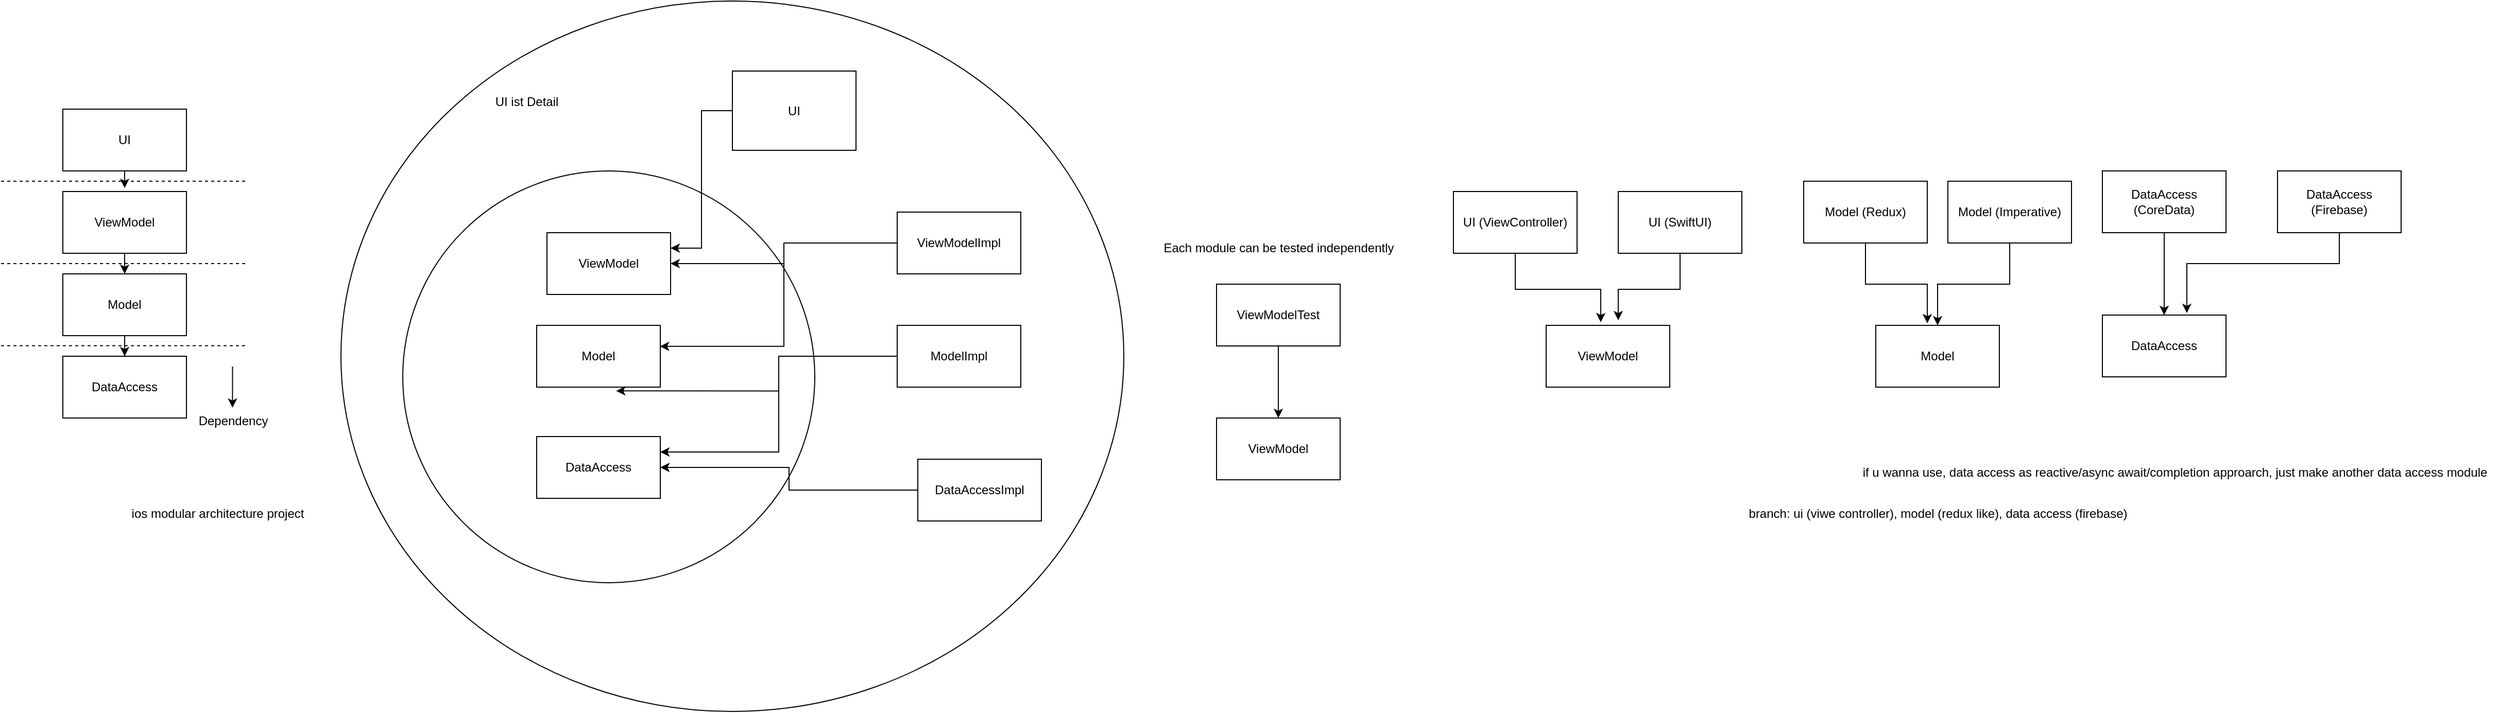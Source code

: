 <mxfile version="22.1.5" type="github">
  <diagram name="Page-1" id="ciXoBDTXdjDo0w0JCOVY">
    <mxGraphModel dx="1391" dy="1556" grid="1" gridSize="10" guides="1" tooltips="1" connect="1" arrows="1" fold="1" page="1" pageScale="1" pageWidth="850" pageHeight="1100" math="0" shadow="0">
      <root>
        <mxCell id="0" />
        <mxCell id="1" parent="0" />
        <mxCell id="FYpgdL6jyFwIBexk85u1-20" value="" style="ellipse;whiteSpace=wrap;html=1;" parent="1" vertex="1">
          <mxGeometry x="-40" y="-55" width="760" height="690" as="geometry" />
        </mxCell>
        <mxCell id="vHhtILDTzsJ_Ge8vEEF7-19" value="" style="ellipse;whiteSpace=wrap;html=1;" parent="1" vertex="1">
          <mxGeometry x="20" y="110" width="400" height="400" as="geometry" />
        </mxCell>
        <mxCell id="vHhtILDTzsJ_Ge8vEEF7-1" value="UI" style="rounded=0;whiteSpace=wrap;html=1;" parent="1" vertex="1">
          <mxGeometry x="-310" y="50" width="120" height="60" as="geometry" />
        </mxCell>
        <mxCell id="vHhtILDTzsJ_Ge8vEEF7-14" style="edgeStyle=orthogonalEdgeStyle;rounded=0;orthogonalLoop=1;jettySize=auto;html=1;entryX=0.5;entryY=0;entryDx=0;entryDy=0;" parent="1" source="vHhtILDTzsJ_Ge8vEEF7-2" target="vHhtILDTzsJ_Ge8vEEF7-3" edge="1">
          <mxGeometry relative="1" as="geometry" />
        </mxCell>
        <mxCell id="vHhtILDTzsJ_Ge8vEEF7-2" value="ViewModel" style="rounded=0;whiteSpace=wrap;html=1;" parent="1" vertex="1">
          <mxGeometry x="-310" y="130" width="120" height="60" as="geometry" />
        </mxCell>
        <mxCell id="vHhtILDTzsJ_Ge8vEEF7-13" style="edgeStyle=orthogonalEdgeStyle;rounded=0;orthogonalLoop=1;jettySize=auto;html=1;entryX=0.5;entryY=0;entryDx=0;entryDy=0;" parent="1" source="vHhtILDTzsJ_Ge8vEEF7-3" target="vHhtILDTzsJ_Ge8vEEF7-4" edge="1">
          <mxGeometry relative="1" as="geometry" />
        </mxCell>
        <mxCell id="vHhtILDTzsJ_Ge8vEEF7-3" value="Model" style="rounded=0;whiteSpace=wrap;html=1;" parent="1" vertex="1">
          <mxGeometry x="-310" y="210" width="120" height="60" as="geometry" />
        </mxCell>
        <mxCell id="vHhtILDTzsJ_Ge8vEEF7-4" value="DataAccess" style="rounded=0;whiteSpace=wrap;html=1;" parent="1" vertex="1">
          <mxGeometry x="-310" y="290" width="120" height="60" as="geometry" />
        </mxCell>
        <mxCell id="vHhtILDTzsJ_Ge8vEEF7-5" value="" style="endArrow=none;dashed=1;html=1;rounded=0;" parent="1" edge="1">
          <mxGeometry width="50" height="50" relative="1" as="geometry">
            <mxPoint x="-370" y="120" as="sourcePoint" />
            <mxPoint x="-130" y="120" as="targetPoint" />
          </mxGeometry>
        </mxCell>
        <mxCell id="vHhtILDTzsJ_Ge8vEEF7-6" value="" style="endArrow=none;dashed=1;html=1;rounded=0;" parent="1" edge="1">
          <mxGeometry width="50" height="50" relative="1" as="geometry">
            <mxPoint x="-370" y="200" as="sourcePoint" />
            <mxPoint x="-130" y="200" as="targetPoint" />
          </mxGeometry>
        </mxCell>
        <mxCell id="vHhtILDTzsJ_Ge8vEEF7-7" value="" style="endArrow=none;dashed=1;html=1;rounded=0;" parent="1" edge="1">
          <mxGeometry width="50" height="50" relative="1" as="geometry">
            <mxPoint x="-370" y="279.72" as="sourcePoint" />
            <mxPoint x="-130" y="279.72" as="targetPoint" />
          </mxGeometry>
        </mxCell>
        <mxCell id="vHhtILDTzsJ_Ge8vEEF7-10" style="edgeStyle=orthogonalEdgeStyle;rounded=0;orthogonalLoop=1;jettySize=auto;html=1;exitX=0.5;exitY=1;exitDx=0;exitDy=0;entryX=0.5;entryY=-0.057;entryDx=0;entryDy=0;entryPerimeter=0;" parent="1" source="vHhtILDTzsJ_Ge8vEEF7-1" target="vHhtILDTzsJ_Ge8vEEF7-2" edge="1">
          <mxGeometry relative="1" as="geometry" />
        </mxCell>
        <mxCell id="vHhtILDTzsJ_Ge8vEEF7-15" value="ViewModel" style="rounded=0;whiteSpace=wrap;html=1;" parent="1" vertex="1">
          <mxGeometry x="160" y="170" width="120" height="60" as="geometry" />
        </mxCell>
        <mxCell id="vHhtILDTzsJ_Ge8vEEF7-16" value="Model" style="rounded=0;whiteSpace=wrap;html=1;" parent="1" vertex="1">
          <mxGeometry x="150" y="260" width="120" height="60" as="geometry" />
        </mxCell>
        <mxCell id="vHhtILDTzsJ_Ge8vEEF7-17" value="DataAccess" style="rounded=0;whiteSpace=wrap;html=1;" parent="1" vertex="1">
          <mxGeometry x="150" y="368" width="120" height="60" as="geometry" />
        </mxCell>
        <mxCell id="vHhtILDTzsJ_Ge8vEEF7-18" value="UI ist Detail" style="text;html=1;align=center;verticalAlign=middle;resizable=0;points=[];autosize=1;strokeColor=none;fillColor=none;" parent="1" vertex="1">
          <mxGeometry x="100" y="28" width="80" height="30" as="geometry" />
        </mxCell>
        <mxCell id="vHhtILDTzsJ_Ge8vEEF7-21" style="edgeStyle=orthogonalEdgeStyle;rounded=0;orthogonalLoop=1;jettySize=auto;html=1;entryX=1;entryY=0.25;entryDx=0;entryDy=0;" parent="1" source="vHhtILDTzsJ_Ge8vEEF7-20" target="vHhtILDTzsJ_Ge8vEEF7-15" edge="1">
          <mxGeometry relative="1" as="geometry" />
        </mxCell>
        <mxCell id="vHhtILDTzsJ_Ge8vEEF7-20" value="UI" style="rounded=0;whiteSpace=wrap;html=1;" parent="1" vertex="1">
          <mxGeometry x="340" y="13" width="120" height="77" as="geometry" />
        </mxCell>
        <mxCell id="vHhtILDTzsJ_Ge8vEEF7-23" style="edgeStyle=orthogonalEdgeStyle;rounded=0;orthogonalLoop=1;jettySize=auto;html=1;" parent="1" source="vHhtILDTzsJ_Ge8vEEF7-22" target="vHhtILDTzsJ_Ge8vEEF7-15" edge="1">
          <mxGeometry relative="1" as="geometry" />
        </mxCell>
        <mxCell id="vHhtILDTzsJ_Ge8vEEF7-22" value="ViewModelImpl" style="rounded=0;whiteSpace=wrap;html=1;" parent="1" vertex="1">
          <mxGeometry x="500" y="150" width="120" height="60" as="geometry" />
        </mxCell>
        <mxCell id="vHhtILDTzsJ_Ge8vEEF7-24" style="edgeStyle=orthogonalEdgeStyle;rounded=0;orthogonalLoop=1;jettySize=auto;html=1;entryX=0.997;entryY=0.34;entryDx=0;entryDy=0;entryPerimeter=0;" parent="1" source="vHhtILDTzsJ_Ge8vEEF7-22" target="vHhtILDTzsJ_Ge8vEEF7-16" edge="1">
          <mxGeometry relative="1" as="geometry">
            <Array as="points">
              <mxPoint x="390" y="180" />
              <mxPoint x="390" y="280" />
            </Array>
          </mxGeometry>
        </mxCell>
        <mxCell id="vHhtILDTzsJ_Ge8vEEF7-27" style="edgeStyle=orthogonalEdgeStyle;rounded=0;orthogonalLoop=1;jettySize=auto;html=1;entryX=1;entryY=0.25;entryDx=0;entryDy=0;" parent="1" source="vHhtILDTzsJ_Ge8vEEF7-25" target="vHhtILDTzsJ_Ge8vEEF7-17" edge="1">
          <mxGeometry relative="1" as="geometry" />
        </mxCell>
        <mxCell id="vHhtILDTzsJ_Ge8vEEF7-25" value="ModelImpl" style="rounded=0;whiteSpace=wrap;html=1;" parent="1" vertex="1">
          <mxGeometry x="500" y="260" width="120" height="60" as="geometry" />
        </mxCell>
        <mxCell id="vHhtILDTzsJ_Ge8vEEF7-26" style="edgeStyle=orthogonalEdgeStyle;rounded=0;orthogonalLoop=1;jettySize=auto;html=1;entryX=0.643;entryY=1.061;entryDx=0;entryDy=0;entryPerimeter=0;" parent="1" source="vHhtILDTzsJ_Ge8vEEF7-25" target="vHhtILDTzsJ_Ge8vEEF7-16" edge="1">
          <mxGeometry relative="1" as="geometry" />
        </mxCell>
        <mxCell id="vHhtILDTzsJ_Ge8vEEF7-29" style="edgeStyle=orthogonalEdgeStyle;rounded=0;orthogonalLoop=1;jettySize=auto;html=1;exitX=0;exitY=0.5;exitDx=0;exitDy=0;" parent="1" source="vHhtILDTzsJ_Ge8vEEF7-28" target="vHhtILDTzsJ_Ge8vEEF7-17" edge="1">
          <mxGeometry relative="1" as="geometry" />
        </mxCell>
        <mxCell id="vHhtILDTzsJ_Ge8vEEF7-28" value="DataAccessImpl" style="rounded=0;whiteSpace=wrap;html=1;" parent="1" vertex="1">
          <mxGeometry x="520" y="390" width="120" height="60" as="geometry" />
        </mxCell>
        <mxCell id="vHhtILDTzsJ_Ge8vEEF7-30" value="DataAccess" style="rounded=0;whiteSpace=wrap;html=1;" parent="1" vertex="1">
          <mxGeometry x="1670" y="250" width="120" height="60" as="geometry" />
        </mxCell>
        <mxCell id="vHhtILDTzsJ_Ge8vEEF7-31" value="ViewModel" style="rounded=0;whiteSpace=wrap;html=1;" parent="1" vertex="1">
          <mxGeometry x="1130" y="260" width="120" height="60" as="geometry" />
        </mxCell>
        <mxCell id="vHhtILDTzsJ_Ge8vEEF7-32" value="ViewModel" style="rounded=0;whiteSpace=wrap;html=1;" parent="1" vertex="1">
          <mxGeometry x="810" y="350" width="120" height="60" as="geometry" />
        </mxCell>
        <mxCell id="vHhtILDTzsJ_Ge8vEEF7-34" style="edgeStyle=orthogonalEdgeStyle;rounded=0;orthogonalLoop=1;jettySize=auto;html=1;entryX=0.5;entryY=0;entryDx=0;entryDy=0;" parent="1" source="vHhtILDTzsJ_Ge8vEEF7-33" target="vHhtILDTzsJ_Ge8vEEF7-32" edge="1">
          <mxGeometry relative="1" as="geometry" />
        </mxCell>
        <mxCell id="vHhtILDTzsJ_Ge8vEEF7-33" value="ViewModelTest" style="rounded=0;whiteSpace=wrap;html=1;" parent="1" vertex="1">
          <mxGeometry x="810" y="220" width="120" height="60" as="geometry" />
        </mxCell>
        <mxCell id="vHhtILDTzsJ_Ge8vEEF7-35" value="Each module can be tested independently" style="text;html=1;align=center;verticalAlign=middle;resizable=0;points=[];autosize=1;strokeColor=none;fillColor=none;" parent="1" vertex="1">
          <mxGeometry x="745" y="170" width="250" height="30" as="geometry" />
        </mxCell>
        <mxCell id="FYpgdL6jyFwIBexk85u1-1" value="UI (ViewController)" style="rounded=0;whiteSpace=wrap;html=1;" parent="1" vertex="1">
          <mxGeometry x="1040" y="130" width="120" height="60" as="geometry" />
        </mxCell>
        <mxCell id="FYpgdL6jyFwIBexk85u1-2" value="UI (SwiftUI)" style="rounded=0;whiteSpace=wrap;html=1;" parent="1" vertex="1">
          <mxGeometry x="1200" y="130" width="120" height="60" as="geometry" />
        </mxCell>
        <mxCell id="FYpgdL6jyFwIBexk85u1-3" style="edgeStyle=orthogonalEdgeStyle;rounded=0;orthogonalLoop=1;jettySize=auto;html=1;entryX=0.442;entryY=-0.05;entryDx=0;entryDy=0;entryPerimeter=0;" parent="1" source="FYpgdL6jyFwIBexk85u1-1" target="vHhtILDTzsJ_Ge8vEEF7-31" edge="1">
          <mxGeometry relative="1" as="geometry" />
        </mxCell>
        <mxCell id="FYpgdL6jyFwIBexk85u1-4" style="edgeStyle=orthogonalEdgeStyle;rounded=0;orthogonalLoop=1;jettySize=auto;html=1;entryX=0.583;entryY=-0.083;entryDx=0;entryDy=0;entryPerimeter=0;" parent="1" source="FYpgdL6jyFwIBexk85u1-2" target="vHhtILDTzsJ_Ge8vEEF7-31" edge="1">
          <mxGeometry relative="1" as="geometry" />
        </mxCell>
        <mxCell id="FYpgdL6jyFwIBexk85u1-5" value="Model" style="rounded=0;whiteSpace=wrap;html=1;" parent="1" vertex="1">
          <mxGeometry x="1450" y="260" width="120" height="60" as="geometry" />
        </mxCell>
        <mxCell id="FYpgdL6jyFwIBexk85u1-6" value="Model (Redux)" style="rounded=0;whiteSpace=wrap;html=1;" parent="1" vertex="1">
          <mxGeometry x="1380" y="120" width="120" height="60" as="geometry" />
        </mxCell>
        <mxCell id="FYpgdL6jyFwIBexk85u1-14" style="edgeStyle=orthogonalEdgeStyle;rounded=0;orthogonalLoop=1;jettySize=auto;html=1;entryX=0.5;entryY=0;entryDx=0;entryDy=0;" parent="1" source="FYpgdL6jyFwIBexk85u1-12" target="vHhtILDTzsJ_Ge8vEEF7-30" edge="1">
          <mxGeometry relative="1" as="geometry" />
        </mxCell>
        <mxCell id="FYpgdL6jyFwIBexk85u1-12" value="DataAccess (CoreData)" style="rounded=0;whiteSpace=wrap;html=1;" parent="1" vertex="1">
          <mxGeometry x="1670" y="110" width="120" height="60" as="geometry" />
        </mxCell>
        <mxCell id="FYpgdL6jyFwIBexk85u1-13" value="DataAccess (Firebase)" style="rounded=0;whiteSpace=wrap;html=1;" parent="1" vertex="1">
          <mxGeometry x="1840" y="110" width="120" height="60" as="geometry" />
        </mxCell>
        <mxCell id="FYpgdL6jyFwIBexk85u1-15" style="edgeStyle=orthogonalEdgeStyle;rounded=0;orthogonalLoop=1;jettySize=auto;html=1;entryX=0.683;entryY=-0.033;entryDx=0;entryDy=0;entryPerimeter=0;" parent="1" source="FYpgdL6jyFwIBexk85u1-13" target="vHhtILDTzsJ_Ge8vEEF7-30" edge="1">
          <mxGeometry relative="1" as="geometry">
            <Array as="points">
              <mxPoint x="1900" y="200" />
              <mxPoint x="1752" y="200" />
            </Array>
          </mxGeometry>
        </mxCell>
        <mxCell id="FYpgdL6jyFwIBexk85u1-17" style="edgeStyle=orthogonalEdgeStyle;rounded=0;orthogonalLoop=1;jettySize=auto;html=1;entryX=0.417;entryY=-0.033;entryDx=0;entryDy=0;entryPerimeter=0;" parent="1" source="FYpgdL6jyFwIBexk85u1-6" target="FYpgdL6jyFwIBexk85u1-5" edge="1">
          <mxGeometry relative="1" as="geometry" />
        </mxCell>
        <mxCell id="FYpgdL6jyFwIBexk85u1-19" value="ios modular architecture project" style="text;html=1;align=center;verticalAlign=middle;resizable=0;points=[];autosize=1;strokeColor=none;fillColor=none;" parent="1" vertex="1">
          <mxGeometry x="-255" y="428" width="190" height="30" as="geometry" />
        </mxCell>
        <mxCell id="FYpgdL6jyFwIBexk85u1-22" style="edgeStyle=orthogonalEdgeStyle;rounded=0;orthogonalLoop=1;jettySize=auto;html=1;entryX=0.5;entryY=0;entryDx=0;entryDy=0;" parent="1" source="FYpgdL6jyFwIBexk85u1-21" target="FYpgdL6jyFwIBexk85u1-5" edge="1">
          <mxGeometry relative="1" as="geometry" />
        </mxCell>
        <mxCell id="FYpgdL6jyFwIBexk85u1-21" value="Model (Imperative)" style="rounded=0;whiteSpace=wrap;html=1;" parent="1" vertex="1">
          <mxGeometry x="1520" y="120" width="120" height="60" as="geometry" />
        </mxCell>
        <mxCell id="IOwrpGb2er7lAL5UQbRA-1" value="if u wanna use, data access as reactive/async await/completion approarch, just make another data access module" style="text;html=1;align=center;verticalAlign=middle;resizable=0;points=[];autosize=1;strokeColor=none;fillColor=none;" parent="1" vertex="1">
          <mxGeometry x="1425" y="388" width="630" height="30" as="geometry" />
        </mxCell>
        <mxCell id="IOwrpGb2er7lAL5UQbRA-2" value="branch: ui (viwe controller), model (redux like), data access (firebase)" style="text;html=1;align=center;verticalAlign=middle;resizable=0;points=[];autosize=1;strokeColor=none;fillColor=none;" parent="1" vertex="1">
          <mxGeometry x="1315" y="428" width="390" height="30" as="geometry" />
        </mxCell>
        <mxCell id="vKnmuexJQDMlNGM7GnRP-1" value="" style="endArrow=classic;html=1;rounded=0;" edge="1" parent="1">
          <mxGeometry width="50" height="50" relative="1" as="geometry">
            <mxPoint x="-145.28" y="300" as="sourcePoint" />
            <mxPoint x="-145.28" y="340" as="targetPoint" />
          </mxGeometry>
        </mxCell>
        <mxCell id="vKnmuexJQDMlNGM7GnRP-2" value="Dependency" style="text;html=1;align=center;verticalAlign=middle;resizable=0;points=[];autosize=1;strokeColor=none;fillColor=none;" vertex="1" parent="1">
          <mxGeometry x="-190" y="338" width="90" height="30" as="geometry" />
        </mxCell>
      </root>
    </mxGraphModel>
  </diagram>
</mxfile>
